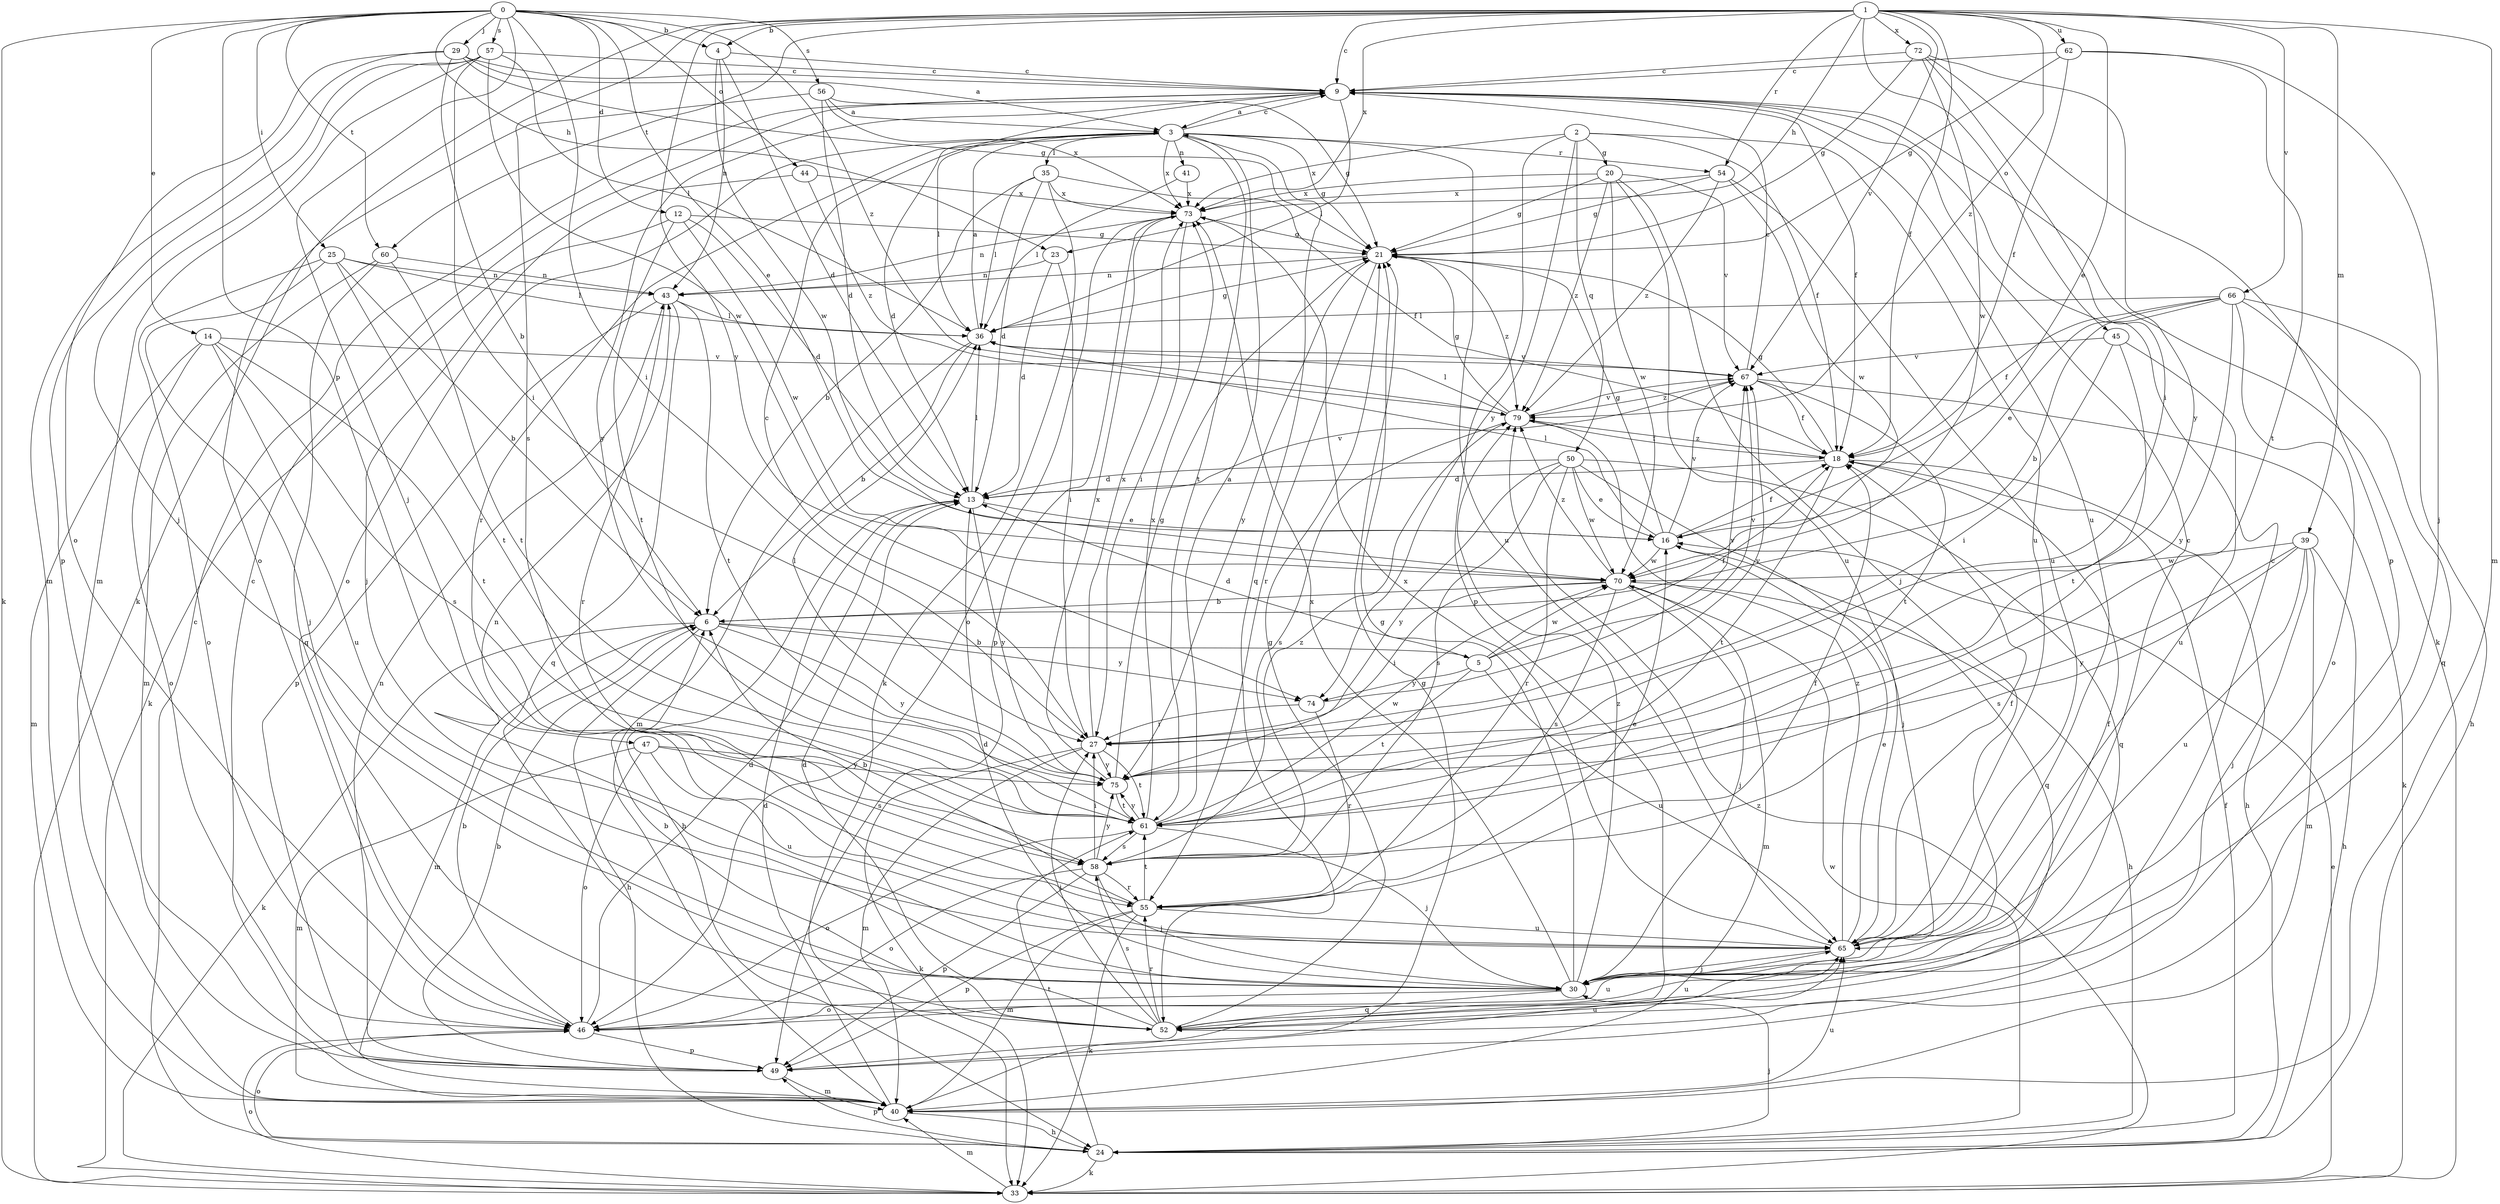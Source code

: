 strict digraph  {
0;
1;
2;
3;
4;
5;
6;
9;
12;
13;
14;
16;
18;
20;
21;
23;
24;
25;
27;
29;
30;
33;
35;
36;
39;
40;
41;
43;
44;
45;
46;
47;
49;
50;
52;
54;
55;
56;
57;
58;
60;
61;
62;
65;
66;
67;
70;
72;
73;
74;
75;
79;
0 -> 4  [label=b];
0 -> 12  [label=d];
0 -> 14  [label=e];
0 -> 16  [label=e];
0 -> 23  [label=h];
0 -> 25  [label=i];
0 -> 27  [label=i];
0 -> 29  [label=j];
0 -> 30  [label=j];
0 -> 33  [label=k];
0 -> 44  [label=o];
0 -> 47  [label=p];
0 -> 56  [label=s];
0 -> 57  [label=s];
0 -> 60  [label=t];
0 -> 79  [label=z];
1 -> 4  [label=b];
1 -> 9  [label=c];
1 -> 16  [label=e];
1 -> 18  [label=f];
1 -> 23  [label=h];
1 -> 33  [label=k];
1 -> 39  [label=m];
1 -> 40  [label=m];
1 -> 45  [label=o];
1 -> 54  [label=r];
1 -> 58  [label=s];
1 -> 60  [label=t];
1 -> 62  [label=u];
1 -> 66  [label=v];
1 -> 67  [label=v];
1 -> 72  [label=x];
1 -> 73  [label=x];
1 -> 74  [label=y];
1 -> 79  [label=z];
2 -> 18  [label=f];
2 -> 20  [label=g];
2 -> 49  [label=p];
2 -> 50  [label=q];
2 -> 65  [label=u];
2 -> 73  [label=x];
2 -> 74  [label=y];
3 -> 9  [label=c];
3 -> 13  [label=d];
3 -> 21  [label=g];
3 -> 35  [label=l];
3 -> 36  [label=l];
3 -> 41  [label=n];
3 -> 46  [label=o];
3 -> 52  [label=q];
3 -> 54  [label=r];
3 -> 55  [label=r];
3 -> 61  [label=t];
3 -> 65  [label=u];
3 -> 73  [label=x];
4 -> 9  [label=c];
4 -> 13  [label=d];
4 -> 43  [label=n];
4 -> 70  [label=w];
5 -> 13  [label=d];
5 -> 18  [label=f];
5 -> 61  [label=t];
5 -> 65  [label=u];
5 -> 67  [label=v];
5 -> 70  [label=w];
5 -> 74  [label=y];
6 -> 5  [label=b];
6 -> 24  [label=h];
6 -> 33  [label=k];
6 -> 40  [label=m];
6 -> 74  [label=y];
6 -> 75  [label=y];
9 -> 3  [label=a];
9 -> 18  [label=f];
9 -> 33  [label=k];
9 -> 36  [label=l];
9 -> 65  [label=u];
9 -> 75  [label=y];
12 -> 13  [label=d];
12 -> 21  [label=g];
12 -> 33  [label=k];
12 -> 61  [label=t];
12 -> 70  [label=w];
13 -> 16  [label=e];
13 -> 24  [label=h];
13 -> 36  [label=l];
13 -> 67  [label=v];
13 -> 75  [label=y];
14 -> 40  [label=m];
14 -> 46  [label=o];
14 -> 58  [label=s];
14 -> 61  [label=t];
14 -> 65  [label=u];
14 -> 67  [label=v];
16 -> 18  [label=f];
16 -> 21  [label=g];
16 -> 36  [label=l];
16 -> 52  [label=q];
16 -> 67  [label=v];
16 -> 70  [label=w];
18 -> 13  [label=d];
18 -> 21  [label=g];
18 -> 24  [label=h];
18 -> 61  [label=t];
18 -> 79  [label=z];
20 -> 21  [label=g];
20 -> 30  [label=j];
20 -> 65  [label=u];
20 -> 67  [label=v];
20 -> 70  [label=w];
20 -> 73  [label=x];
20 -> 79  [label=z];
21 -> 43  [label=n];
21 -> 55  [label=r];
21 -> 75  [label=y];
21 -> 79  [label=z];
23 -> 13  [label=d];
23 -> 27  [label=i];
23 -> 43  [label=n];
24 -> 9  [label=c];
24 -> 18  [label=f];
24 -> 30  [label=j];
24 -> 33  [label=k];
24 -> 46  [label=o];
24 -> 49  [label=p];
24 -> 61  [label=t];
24 -> 70  [label=w];
25 -> 6  [label=b];
25 -> 30  [label=j];
25 -> 36  [label=l];
25 -> 43  [label=n];
25 -> 46  [label=o];
25 -> 61  [label=t];
27 -> 9  [label=c];
27 -> 33  [label=k];
27 -> 40  [label=m];
27 -> 61  [label=t];
27 -> 67  [label=v];
27 -> 73  [label=x];
27 -> 75  [label=y];
29 -> 3  [label=a];
29 -> 6  [label=b];
29 -> 9  [label=c];
29 -> 21  [label=g];
29 -> 40  [label=m];
29 -> 46  [label=o];
30 -> 9  [label=c];
30 -> 13  [label=d];
30 -> 18  [label=f];
30 -> 21  [label=g];
30 -> 46  [label=o];
30 -> 52  [label=q];
30 -> 73  [label=x];
30 -> 79  [label=z];
33 -> 16  [label=e];
33 -> 40  [label=m];
33 -> 46  [label=o];
33 -> 79  [label=z];
35 -> 6  [label=b];
35 -> 13  [label=d];
35 -> 18  [label=f];
35 -> 33  [label=k];
35 -> 36  [label=l];
35 -> 73  [label=x];
36 -> 3  [label=a];
36 -> 6  [label=b];
36 -> 21  [label=g];
36 -> 40  [label=m];
36 -> 67  [label=v];
39 -> 24  [label=h];
39 -> 30  [label=j];
39 -> 40  [label=m];
39 -> 58  [label=s];
39 -> 65  [label=u];
39 -> 70  [label=w];
39 -> 75  [label=y];
40 -> 13  [label=d];
40 -> 21  [label=g];
40 -> 24  [label=h];
40 -> 65  [label=u];
41 -> 36  [label=l];
41 -> 73  [label=x];
43 -> 36  [label=l];
43 -> 49  [label=p];
43 -> 52  [label=q];
43 -> 55  [label=r];
43 -> 61  [label=t];
44 -> 30  [label=j];
44 -> 73  [label=x];
44 -> 79  [label=z];
45 -> 27  [label=i];
45 -> 61  [label=t];
45 -> 65  [label=u];
45 -> 67  [label=v];
46 -> 6  [label=b];
46 -> 13  [label=d];
46 -> 49  [label=p];
46 -> 65  [label=u];
47 -> 40  [label=m];
47 -> 46  [label=o];
47 -> 58  [label=s];
47 -> 65  [label=u];
47 -> 75  [label=y];
49 -> 6  [label=b];
49 -> 9  [label=c];
49 -> 40  [label=m];
49 -> 43  [label=n];
49 -> 65  [label=u];
50 -> 13  [label=d];
50 -> 16  [label=e];
50 -> 30  [label=j];
50 -> 52  [label=q];
50 -> 55  [label=r];
50 -> 58  [label=s];
50 -> 70  [label=w];
50 -> 75  [label=y];
52 -> 6  [label=b];
52 -> 9  [label=c];
52 -> 13  [label=d];
52 -> 21  [label=g];
52 -> 27  [label=i];
52 -> 55  [label=r];
52 -> 58  [label=s];
52 -> 65  [label=u];
54 -> 21  [label=g];
54 -> 65  [label=u];
54 -> 70  [label=w];
54 -> 73  [label=x];
54 -> 79  [label=z];
55 -> 6  [label=b];
55 -> 16  [label=e];
55 -> 18  [label=f];
55 -> 33  [label=k];
55 -> 40  [label=m];
55 -> 49  [label=p];
55 -> 61  [label=t];
55 -> 65  [label=u];
56 -> 3  [label=a];
56 -> 13  [label=d];
56 -> 21  [label=g];
56 -> 46  [label=o];
56 -> 73  [label=x];
57 -> 9  [label=c];
57 -> 27  [label=i];
57 -> 30  [label=j];
57 -> 36  [label=l];
57 -> 40  [label=m];
57 -> 49  [label=p];
57 -> 70  [label=w];
58 -> 27  [label=i];
58 -> 30  [label=j];
58 -> 46  [label=o];
58 -> 49  [label=p];
58 -> 55  [label=r];
58 -> 75  [label=y];
58 -> 79  [label=z];
60 -> 40  [label=m];
60 -> 43  [label=n];
60 -> 52  [label=q];
60 -> 61  [label=t];
61 -> 3  [label=a];
61 -> 30  [label=j];
61 -> 46  [label=o];
61 -> 58  [label=s];
61 -> 70  [label=w];
61 -> 73  [label=x];
61 -> 75  [label=y];
62 -> 9  [label=c];
62 -> 18  [label=f];
62 -> 21  [label=g];
62 -> 30  [label=j];
62 -> 61  [label=t];
65 -> 16  [label=e];
65 -> 18  [label=f];
65 -> 30  [label=j];
65 -> 43  [label=n];
65 -> 73  [label=x];
65 -> 79  [label=z];
66 -> 6  [label=b];
66 -> 16  [label=e];
66 -> 18  [label=f];
66 -> 24  [label=h];
66 -> 36  [label=l];
66 -> 46  [label=o];
66 -> 52  [label=q];
66 -> 75  [label=y];
67 -> 9  [label=c];
67 -> 18  [label=f];
67 -> 33  [label=k];
67 -> 61  [label=t];
67 -> 79  [label=z];
70 -> 6  [label=b];
70 -> 24  [label=h];
70 -> 27  [label=i];
70 -> 30  [label=j];
70 -> 40  [label=m];
70 -> 58  [label=s];
70 -> 79  [label=z];
72 -> 9  [label=c];
72 -> 21  [label=g];
72 -> 27  [label=i];
72 -> 49  [label=p];
72 -> 70  [label=w];
72 -> 75  [label=y];
73 -> 21  [label=g];
73 -> 27  [label=i];
73 -> 43  [label=n];
73 -> 46  [label=o];
73 -> 49  [label=p];
74 -> 27  [label=i];
74 -> 55  [label=r];
74 -> 67  [label=v];
75 -> 21  [label=g];
75 -> 36  [label=l];
75 -> 61  [label=t];
75 -> 73  [label=x];
79 -> 18  [label=f];
79 -> 21  [label=g];
79 -> 36  [label=l];
79 -> 58  [label=s];
79 -> 67  [label=v];
}
